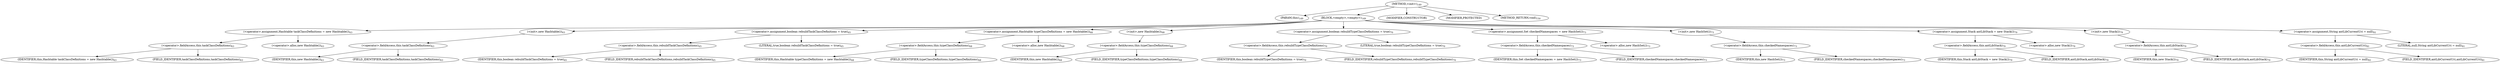 digraph "&lt;init&gt;" {  
"259" [label = <(METHOD,&lt;init&gt;)<SUB>149</SUB>> ]
"260" [label = <(PARAM,this)<SUB>149</SUB>> ]
"261" [label = <(BLOCK,&lt;empty&gt;,&lt;empty&gt;)<SUB>149</SUB>> ]
"262" [label = <(&lt;operator&gt;.assignment,Hashtable taskClassDefinitions = new Hashtable())<SUB>63</SUB>> ]
"263" [label = <(&lt;operator&gt;.fieldAccess,this.taskClassDefinitions)<SUB>63</SUB>> ]
"264" [label = <(IDENTIFIER,this,Hashtable taskClassDefinitions = new Hashtable())<SUB>63</SUB>> ]
"265" [label = <(FIELD_IDENTIFIER,taskClassDefinitions,taskClassDefinitions)<SUB>63</SUB>> ]
"266" [label = <(&lt;operator&gt;.alloc,new Hashtable())<SUB>63</SUB>> ]
"267" [label = <(&lt;init&gt;,new Hashtable())<SUB>63</SUB>> ]
"268" [label = <(&lt;operator&gt;.fieldAccess,this.taskClassDefinitions)<SUB>63</SUB>> ]
"269" [label = <(IDENTIFIER,this,new Hashtable())<SUB>63</SUB>> ]
"270" [label = <(FIELD_IDENTIFIER,taskClassDefinitions,taskClassDefinitions)<SUB>63</SUB>> ]
"271" [label = <(&lt;operator&gt;.assignment,boolean rebuildTaskClassDefinitions = true)<SUB>65</SUB>> ]
"272" [label = <(&lt;operator&gt;.fieldAccess,this.rebuildTaskClassDefinitions)<SUB>65</SUB>> ]
"273" [label = <(IDENTIFIER,this,boolean rebuildTaskClassDefinitions = true)<SUB>65</SUB>> ]
"274" [label = <(FIELD_IDENTIFIER,rebuildTaskClassDefinitions,rebuildTaskClassDefinitions)<SUB>65</SUB>> ]
"275" [label = <(LITERAL,true,boolean rebuildTaskClassDefinitions = true)<SUB>65</SUB>> ]
"276" [label = <(&lt;operator&gt;.assignment,Hashtable typeClassDefinitions = new Hashtable())<SUB>68</SUB>> ]
"277" [label = <(&lt;operator&gt;.fieldAccess,this.typeClassDefinitions)<SUB>68</SUB>> ]
"278" [label = <(IDENTIFIER,this,Hashtable typeClassDefinitions = new Hashtable())<SUB>68</SUB>> ]
"279" [label = <(FIELD_IDENTIFIER,typeClassDefinitions,typeClassDefinitions)<SUB>68</SUB>> ]
"280" [label = <(&lt;operator&gt;.alloc,new Hashtable())<SUB>68</SUB>> ]
"281" [label = <(&lt;init&gt;,new Hashtable())<SUB>68</SUB>> ]
"282" [label = <(&lt;operator&gt;.fieldAccess,this.typeClassDefinitions)<SUB>68</SUB>> ]
"283" [label = <(IDENTIFIER,this,new Hashtable())<SUB>68</SUB>> ]
"284" [label = <(FIELD_IDENTIFIER,typeClassDefinitions,typeClassDefinitions)<SUB>68</SUB>> ]
"285" [label = <(&lt;operator&gt;.assignment,boolean rebuildTypeClassDefinitions = true)<SUB>70</SUB>> ]
"286" [label = <(&lt;operator&gt;.fieldAccess,this.rebuildTypeClassDefinitions)<SUB>70</SUB>> ]
"287" [label = <(IDENTIFIER,this,boolean rebuildTypeClassDefinitions = true)<SUB>70</SUB>> ]
"288" [label = <(FIELD_IDENTIFIER,rebuildTypeClassDefinitions,rebuildTypeClassDefinitions)<SUB>70</SUB>> ]
"289" [label = <(LITERAL,true,boolean rebuildTypeClassDefinitions = true)<SUB>70</SUB>> ]
"290" [label = <(&lt;operator&gt;.assignment,Set checkedNamespaces = new HashSet())<SUB>73</SUB>> ]
"291" [label = <(&lt;operator&gt;.fieldAccess,this.checkedNamespaces)<SUB>73</SUB>> ]
"292" [label = <(IDENTIFIER,this,Set checkedNamespaces = new HashSet())<SUB>73</SUB>> ]
"293" [label = <(FIELD_IDENTIFIER,checkedNamespaces,checkedNamespaces)<SUB>73</SUB>> ]
"294" [label = <(&lt;operator&gt;.alloc,new HashSet())<SUB>73</SUB>> ]
"295" [label = <(&lt;init&gt;,new HashSet())<SUB>73</SUB>> ]
"296" [label = <(&lt;operator&gt;.fieldAccess,this.checkedNamespaces)<SUB>73</SUB>> ]
"297" [label = <(IDENTIFIER,this,new HashSet())<SUB>73</SUB>> ]
"298" [label = <(FIELD_IDENTIFIER,checkedNamespaces,checkedNamespaces)<SUB>73</SUB>> ]
"299" [label = <(&lt;operator&gt;.assignment,Stack antLibStack = new Stack())<SUB>79</SUB>> ]
"300" [label = <(&lt;operator&gt;.fieldAccess,this.antLibStack)<SUB>79</SUB>> ]
"301" [label = <(IDENTIFIER,this,Stack antLibStack = new Stack())<SUB>79</SUB>> ]
"302" [label = <(FIELD_IDENTIFIER,antLibStack,antLibStack)<SUB>79</SUB>> ]
"303" [label = <(&lt;operator&gt;.alloc,new Stack())<SUB>79</SUB>> ]
"304" [label = <(&lt;init&gt;,new Stack())<SUB>79</SUB>> ]
"305" [label = <(&lt;operator&gt;.fieldAccess,this.antLibStack)<SUB>79</SUB>> ]
"306" [label = <(IDENTIFIER,this,new Stack())<SUB>79</SUB>> ]
"307" [label = <(FIELD_IDENTIFIER,antLibStack,antLibStack)<SUB>79</SUB>> ]
"308" [label = <(&lt;operator&gt;.assignment,String antLibCurrentUri = null)<SUB>81</SUB>> ]
"309" [label = <(&lt;operator&gt;.fieldAccess,this.antLibCurrentUri)<SUB>81</SUB>> ]
"310" [label = <(IDENTIFIER,this,String antLibCurrentUri = null)<SUB>81</SUB>> ]
"311" [label = <(FIELD_IDENTIFIER,antLibCurrentUri,antLibCurrentUri)<SUB>81</SUB>> ]
"312" [label = <(LITERAL,null,String antLibCurrentUri = null)<SUB>81</SUB>> ]
"313" [label = <(MODIFIER,CONSTRUCTOR)> ]
"314" [label = <(MODIFIER,PROTECTED)> ]
"315" [label = <(METHOD_RETURN,void)<SUB>150</SUB>> ]
  "259" -> "260" 
  "259" -> "261" 
  "259" -> "313" 
  "259" -> "314" 
  "259" -> "315" 
  "261" -> "262" 
  "261" -> "267" 
  "261" -> "271" 
  "261" -> "276" 
  "261" -> "281" 
  "261" -> "285" 
  "261" -> "290" 
  "261" -> "295" 
  "261" -> "299" 
  "261" -> "304" 
  "261" -> "308" 
  "262" -> "263" 
  "262" -> "266" 
  "263" -> "264" 
  "263" -> "265" 
  "267" -> "268" 
  "268" -> "269" 
  "268" -> "270" 
  "271" -> "272" 
  "271" -> "275" 
  "272" -> "273" 
  "272" -> "274" 
  "276" -> "277" 
  "276" -> "280" 
  "277" -> "278" 
  "277" -> "279" 
  "281" -> "282" 
  "282" -> "283" 
  "282" -> "284" 
  "285" -> "286" 
  "285" -> "289" 
  "286" -> "287" 
  "286" -> "288" 
  "290" -> "291" 
  "290" -> "294" 
  "291" -> "292" 
  "291" -> "293" 
  "295" -> "296" 
  "296" -> "297" 
  "296" -> "298" 
  "299" -> "300" 
  "299" -> "303" 
  "300" -> "301" 
  "300" -> "302" 
  "304" -> "305" 
  "305" -> "306" 
  "305" -> "307" 
  "308" -> "309" 
  "308" -> "312" 
  "309" -> "310" 
  "309" -> "311" 
}
